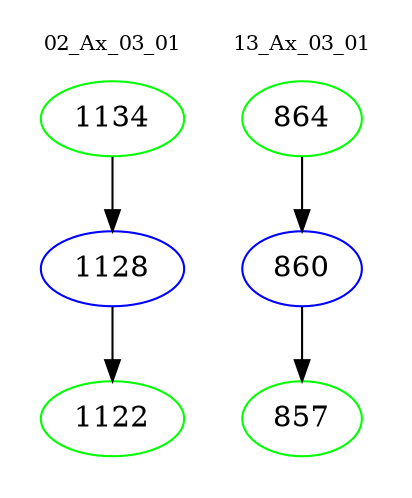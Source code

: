 digraph{
subgraph cluster_0 {
color = white
label = "02_Ax_03_01";
fontsize=10;
T0_1134 [label="1134", color="green"]
T0_1134 -> T0_1128 [color="black"]
T0_1128 [label="1128", color="blue"]
T0_1128 -> T0_1122 [color="black"]
T0_1122 [label="1122", color="green"]
}
subgraph cluster_1 {
color = white
label = "13_Ax_03_01";
fontsize=10;
T1_864 [label="864", color="green"]
T1_864 -> T1_860 [color="black"]
T1_860 [label="860", color="blue"]
T1_860 -> T1_857 [color="black"]
T1_857 [label="857", color="green"]
}
}
